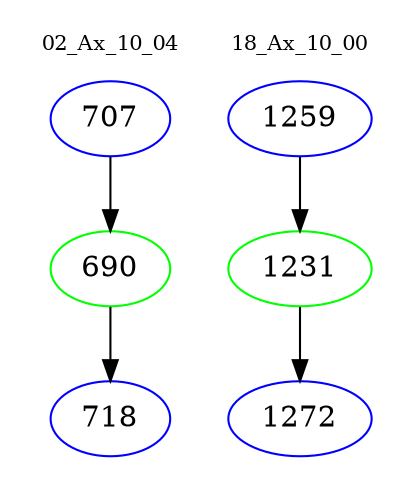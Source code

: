 digraph{
subgraph cluster_0 {
color = white
label = "02_Ax_10_04";
fontsize=10;
T0_707 [label="707", color="blue"]
T0_707 -> T0_690 [color="black"]
T0_690 [label="690", color="green"]
T0_690 -> T0_718 [color="black"]
T0_718 [label="718", color="blue"]
}
subgraph cluster_1 {
color = white
label = "18_Ax_10_00";
fontsize=10;
T1_1259 [label="1259", color="blue"]
T1_1259 -> T1_1231 [color="black"]
T1_1231 [label="1231", color="green"]
T1_1231 -> T1_1272 [color="black"]
T1_1272 [label="1272", color="blue"]
}
}
